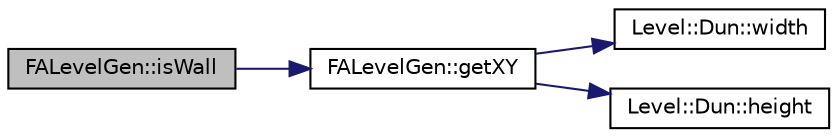 digraph G
{
  edge [fontname="Helvetica",fontsize="10",labelfontname="Helvetica",labelfontsize="10"];
  node [fontname="Helvetica",fontsize="10",shape=record];
  rankdir="LR";
  Node1 [label="FALevelGen::isWall",height=0.2,width=0.4,color="black", fillcolor="grey75", style="filled" fontcolor="black"];
  Node1 -> Node2 [color="midnightblue",fontsize="10",style="solid",fontname="Helvetica"];
  Node2 [label="FALevelGen::getXY",height=0.2,width=0.4,color="black", fillcolor="white", style="filled",URL="$namespace_f_a_level_gen.html#ae58979758ba5b5bc2d6f0e719832b3ef"];
  Node2 -> Node3 [color="midnightblue",fontsize="10",style="solid",fontname="Helvetica"];
  Node3 [label="Level::Dun::width",height=0.2,width=0.4,color="black", fillcolor="white", style="filled",URL="$class_level_1_1_dun.html#a484e94f5c0d423b9277ee500583c510d"];
  Node2 -> Node4 [color="midnightblue",fontsize="10",style="solid",fontname="Helvetica"];
  Node4 [label="Level::Dun::height",height=0.2,width=0.4,color="black", fillcolor="white", style="filled",URL="$class_level_1_1_dun.html#a741579a7d91d77fa99026cc35c77ac59"];
}
